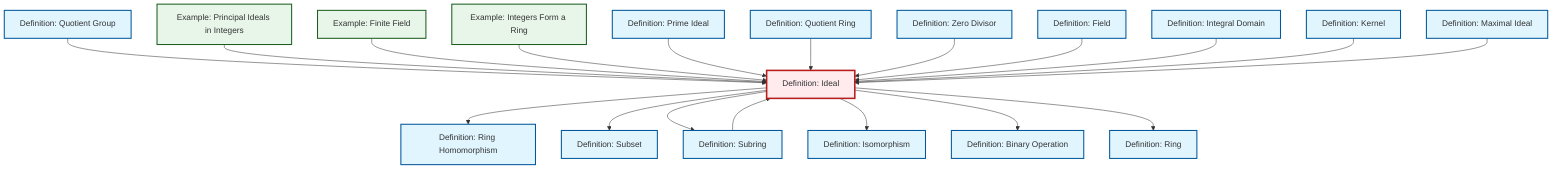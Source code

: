 graph TD
    classDef definition fill:#e1f5fe,stroke:#01579b,stroke-width:2px
    classDef theorem fill:#f3e5f5,stroke:#4a148c,stroke-width:2px
    classDef axiom fill:#fff3e0,stroke:#e65100,stroke-width:2px
    classDef example fill:#e8f5e9,stroke:#1b5e20,stroke-width:2px
    classDef current fill:#ffebee,stroke:#b71c1c,stroke-width:3px
    def-kernel["Definition: Kernel"]:::definition
    def-prime-ideal["Definition: Prime Ideal"]:::definition
    ex-finite-field["Example: Finite Field"]:::example
    def-subset["Definition: Subset"]:::definition
    ex-integers-ring["Example: Integers Form a Ring"]:::example
    def-quotient-ring["Definition: Quotient Ring"]:::definition
    def-ring-homomorphism["Definition: Ring Homomorphism"]:::definition
    def-ideal["Definition: Ideal"]:::definition
    def-subring["Definition: Subring"]:::definition
    def-maximal-ideal["Definition: Maximal Ideal"]:::definition
    ex-principal-ideal["Example: Principal Ideals in Integers"]:::example
    def-integral-domain["Definition: Integral Domain"]:::definition
    def-isomorphism["Definition: Isomorphism"]:::definition
    def-quotient-group["Definition: Quotient Group"]:::definition
    def-zero-divisor["Definition: Zero Divisor"]:::definition
    def-ring["Definition: Ring"]:::definition
    def-field["Definition: Field"]:::definition
    def-binary-operation["Definition: Binary Operation"]:::definition
    def-ideal --> def-ring-homomorphism
    def-quotient-group --> def-ideal
    ex-principal-ideal --> def-ideal
    ex-finite-field --> def-ideal
    def-ideal --> def-subset
    ex-integers-ring --> def-ideal
    def-prime-ideal --> def-ideal
    def-ideal --> def-subring
    def-ideal --> def-isomorphism
    def-quotient-ring --> def-ideal
    def-ideal --> def-binary-operation
    def-zero-divisor --> def-ideal
    def-subring --> def-ideal
    def-field --> def-ideal
    def-integral-domain --> def-ideal
    def-kernel --> def-ideal
    def-ideal --> def-ring
    def-maximal-ideal --> def-ideal
    class def-ideal current